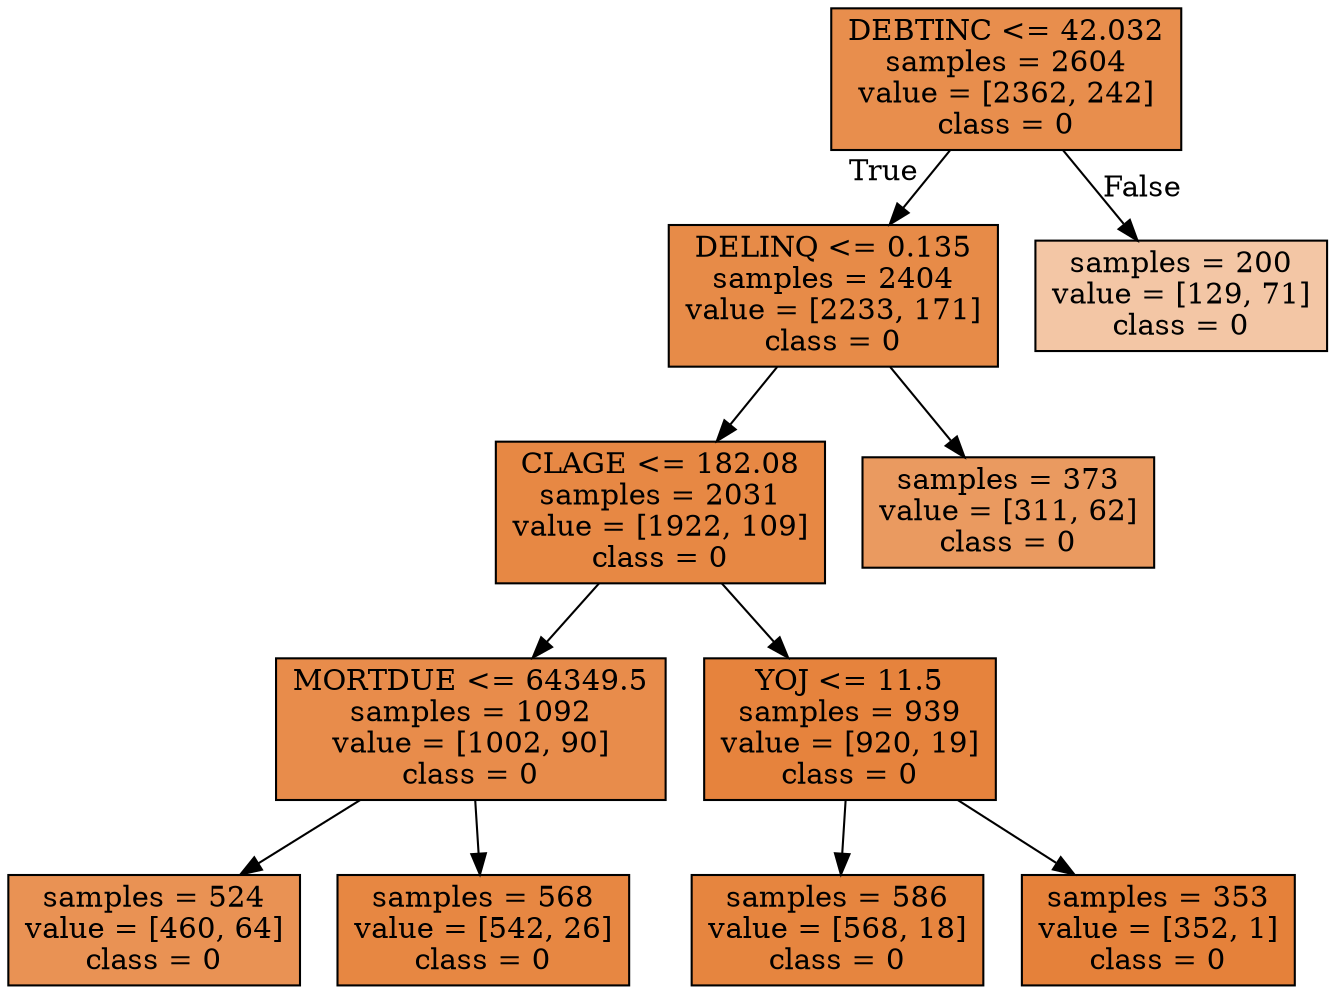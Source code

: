 digraph Tree {
node [shape=box, style="filled", color="black"] ;
0 [label="DEBTINC <= 42.032\nsamples = 2604\nvalue = [2362, 242]\nclass = 0", fillcolor="#e58139e5"] ;
1 [label="DELINQ <= 0.135\nsamples = 2404\nvalue = [2233, 171]\nclass = 0", fillcolor="#e58139eb"] ;
0 -> 1 [labeldistance=2.5, labelangle=45, headlabel="True"] ;
2 [label="CLAGE <= 182.08\nsamples = 2031\nvalue = [1922, 109]\nclass = 0", fillcolor="#e58139f1"] ;
1 -> 2 ;
3 [label="MORTDUE <= 64349.5\nsamples = 1092\nvalue = [1002, 90]\nclass = 0", fillcolor="#e58139e8"] ;
2 -> 3 ;
4 [label="samples = 524\nvalue = [460, 64]\nclass = 0", fillcolor="#e58139dc"] ;
3 -> 4 ;
5 [label="samples = 568\nvalue = [542, 26]\nclass = 0", fillcolor="#e58139f3"] ;
3 -> 5 ;
6 [label="YOJ <= 11.5\nsamples = 939\nvalue = [920, 19]\nclass = 0", fillcolor="#e58139fa"] ;
2 -> 6 ;
7 [label="samples = 586\nvalue = [568, 18]\nclass = 0", fillcolor="#e58139f7"] ;
6 -> 7 ;
8 [label="samples = 353\nvalue = [352, 1]\nclass = 0", fillcolor="#e58139fe"] ;
6 -> 8 ;
9 [label="samples = 373\nvalue = [311, 62]\nclass = 0", fillcolor="#e58139cc"] ;
1 -> 9 ;
10 [label="samples = 200\nvalue = [129, 71]\nclass = 0", fillcolor="#e5813973"] ;
0 -> 10 [labeldistance=2.5, labelangle=-45, headlabel="False"] ;
}